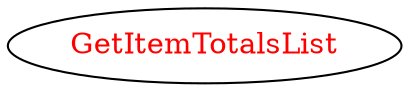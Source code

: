 digraph dependencyGraph {
 concentrate=true;
 ranksep="2.0";
 rankdir="LR"; 
 splines="ortho";
"GetItemTotalsList" [fontcolor="red"];
}